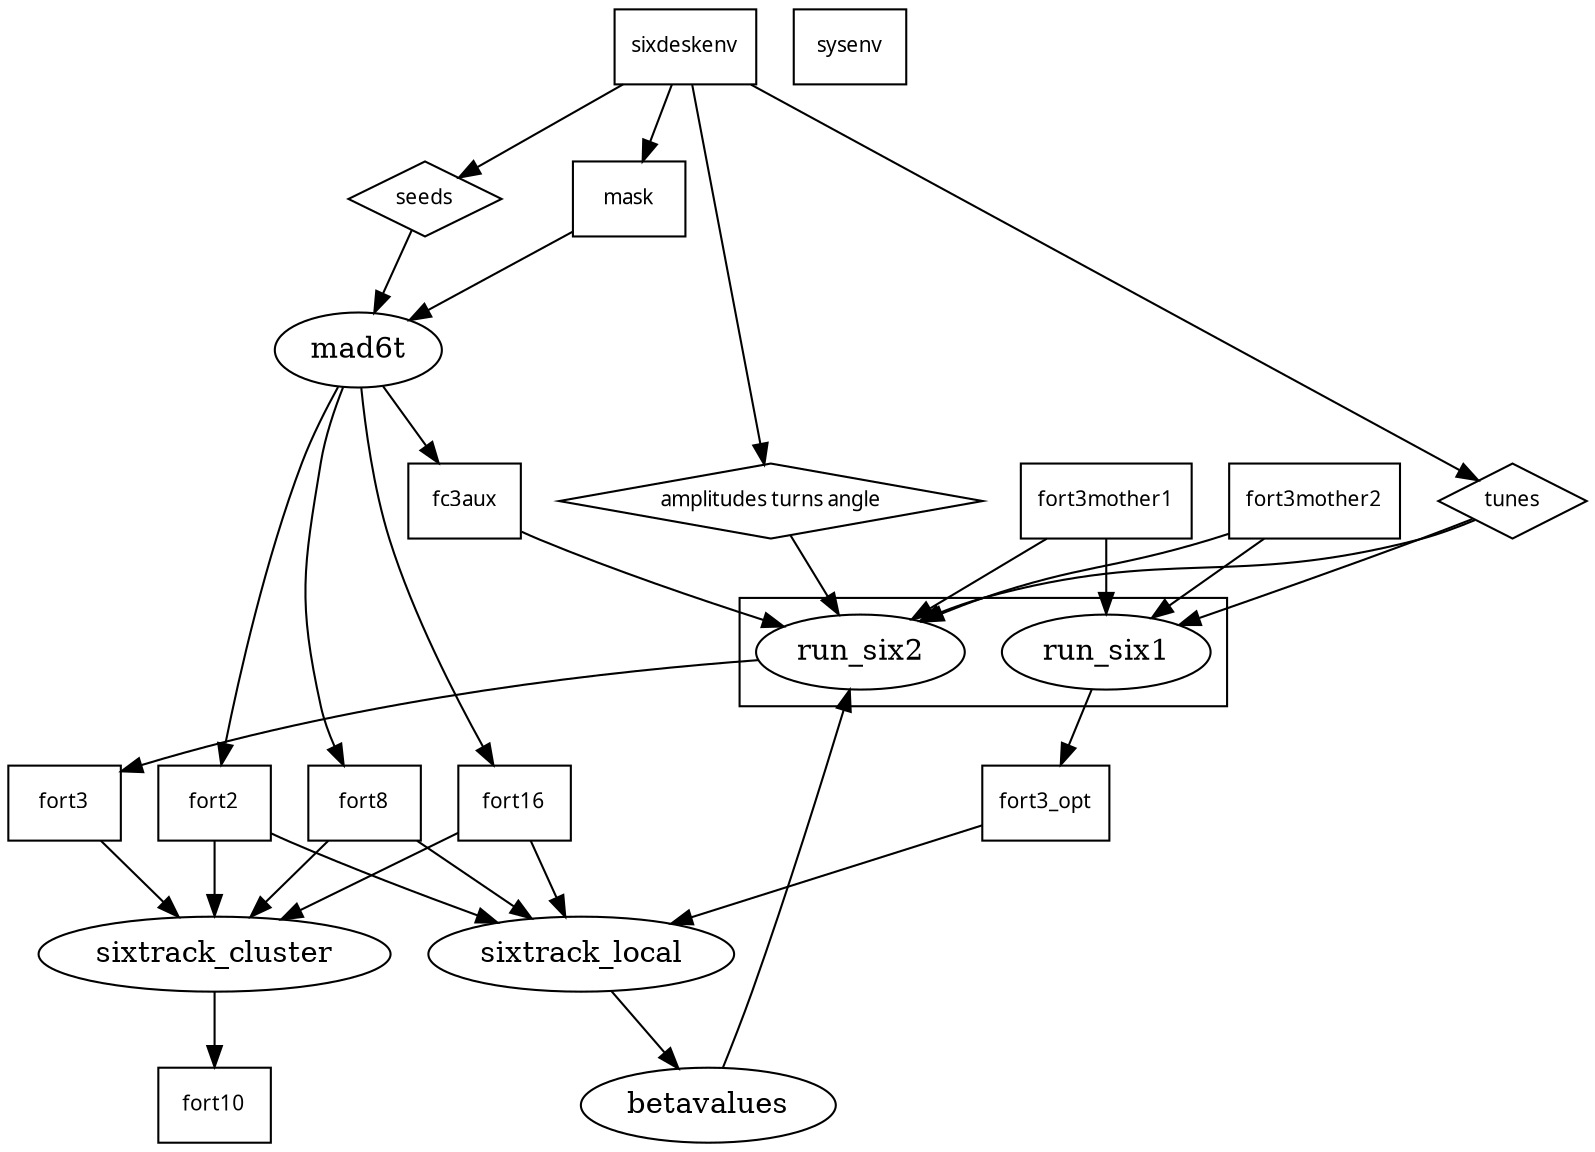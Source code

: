 digraph G{
  graph [fontsize=10 fontname="Verdana"];
  subgraph parameters {
    node [shape=diamond fontsize=10 fontname="Verdana"];
    seeds tunes "amplitudes turns angle";
  }
  subgraph files {
    node [shape=record fontsize=10 fontname="Verdana"];
    sixdeskenv sysenv
    mask fort3mother1 fort3mother2 fc3aux;
    fort2 fort8 fort16;
    fort3 fort10 fort3_opt;
  }
  subgraph cluster_1{
    run_six1 run_six2;
  }
  {sixdeskenv} ->
  {seeds tunes "amplitudes turns angle"
   mask };
  {mask; seeds;} -> mad6t -> {fort2; fort8; fort16; fc3aux;};
  {fort3mother1; fort3mother2; tunes; } -> run_six1 -> {fort3_opt};
  {fort2; fort8; fort16; fort3_opt} -> sixtrack_local ->{betavalues};
  {betavalues; fort3mother1; fort3mother2; fc3aux;
    tunes "amplitudes turns angle";} -> run_six2 -> fort3;
  {fort2 fort8 fort16 fort3;} -> sixtrack_cluster -> fort10;
}
// p -> expand -> {x}
// x -> map -> (x,v)
// {(x,v)} -> reduce -> y
